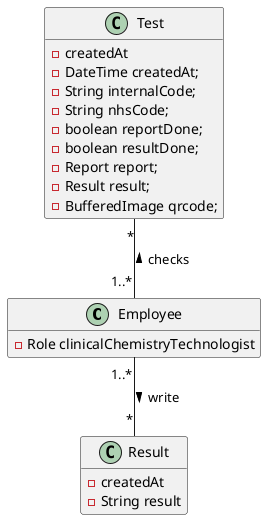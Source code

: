 @startuml

hide methods

class Employee {
    - Role clinicalChemistryTechnologist
}

class Test {
    - createdAt
    - DateTime createdAt;
    - String internalCode;
    - String nhsCode;
    - boolean reportDone;
    - boolean resultDone;
    - Report report;
    - Result result;
    - BufferedImage qrcode;
}

class Result {
    -createdAt
    -String result
}

Employee"1..*" -- "*"Result : "> write"
Employee"1..*" -up- "*"Test : "> checks"

@enduml